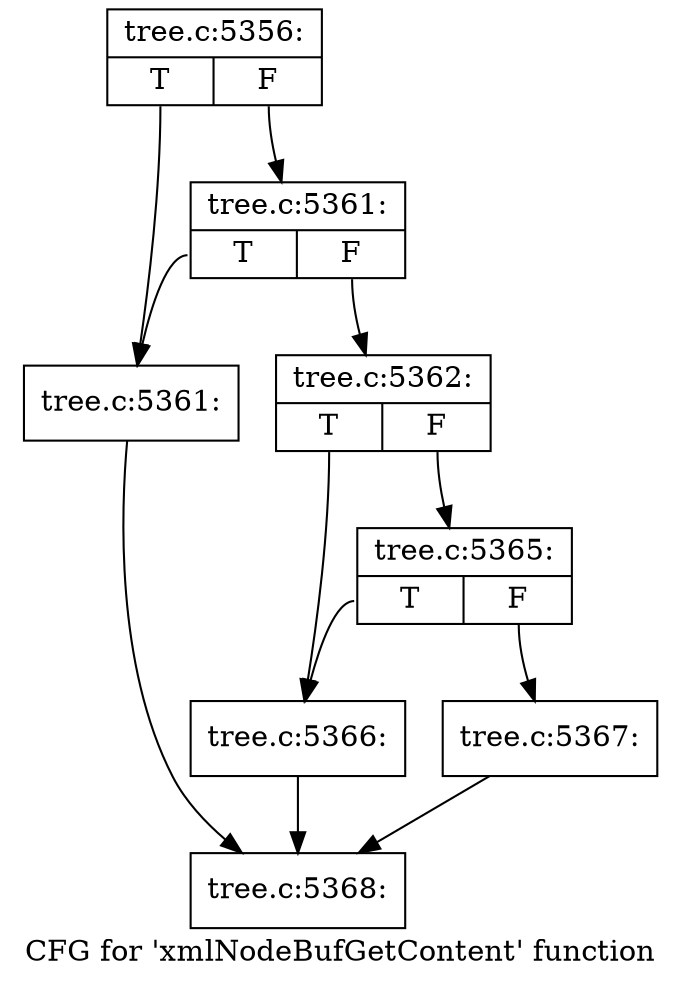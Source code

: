 digraph "CFG for 'xmlNodeBufGetContent' function" {
	label="CFG for 'xmlNodeBufGetContent' function";

	Node0x55ad0bc894d0 [shape=record,label="{tree.c:5356:|{<s0>T|<s1>F}}"];
	Node0x55ad0bc894d0:s0 -> Node0x55ad0bc9be70;
	Node0x55ad0bc894d0:s1 -> Node0x55ad0bc9bf10;
	Node0x55ad0bc9bf10 [shape=record,label="{tree.c:5361:|{<s0>T|<s1>F}}"];
	Node0x55ad0bc9bf10:s0 -> Node0x55ad0bc9be70;
	Node0x55ad0bc9bf10:s1 -> Node0x55ad0bc9bec0;
	Node0x55ad0bc9be70 [shape=record,label="{tree.c:5361:}"];
	Node0x55ad0bc9be70 -> Node0x55ad0bc891e0;
	Node0x55ad0bc9bec0 [shape=record,label="{tree.c:5362:|{<s0>T|<s1>F}}"];
	Node0x55ad0bc9bec0:s0 -> Node0x55ad0bc9d820;
	Node0x55ad0bc9bec0:s1 -> Node0x55ad0bc9d8c0;
	Node0x55ad0bc9d8c0 [shape=record,label="{tree.c:5365:|{<s0>T|<s1>F}}"];
	Node0x55ad0bc9d8c0:s0 -> Node0x55ad0bc9d820;
	Node0x55ad0bc9d8c0:s1 -> Node0x55ad0bc9d870;
	Node0x55ad0bc9d820 [shape=record,label="{tree.c:5366:}"];
	Node0x55ad0bc9d820 -> Node0x55ad0bc891e0;
	Node0x55ad0bc9d870 [shape=record,label="{tree.c:5367:}"];
	Node0x55ad0bc9d870 -> Node0x55ad0bc891e0;
	Node0x55ad0bc891e0 [shape=record,label="{tree.c:5368:}"];
}
